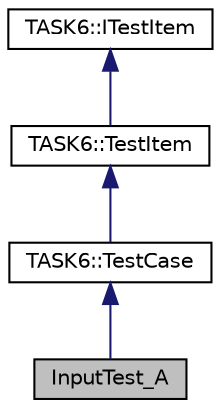 digraph "InputTest_A"
{
 // LATEX_PDF_SIZE
  edge [fontname="Helvetica",fontsize="10",labelfontname="Helvetica",labelfontsize="10"];
  node [fontname="Helvetica",fontsize="10",shape=record];
  Node1 [label="InputTest_A",height=0.2,width=0.4,color="black", fillcolor="grey75", style="filled", fontcolor="black",tooltip=" "];
  Node2 -> Node1 [dir="back",color="midnightblue",fontsize="10",style="solid",fontname="Helvetica"];
  Node2 [label="TASK6::TestCase",height=0.2,width=0.4,color="black", fillcolor="white", style="filled",URL="$d3/d67/classTASK6_1_1TestCase.html",tooltip="Implementation of the class for defining a test case."];
  Node3 -> Node2 [dir="back",color="midnightblue",fontsize="10",style="solid",fontname="Helvetica"];
  Node3 [label="TASK6::TestItem",height=0.2,width=0.4,color="black", fillcolor="white", style="filled",URL="$df/d22/classTASK6_1_1TestItem.html",tooltip="Implementation of the core functions for all derived classes of the unit test framework."];
  Node4 -> Node3 [dir="back",color="midnightblue",fontsize="10",style="solid",fontname="Helvetica"];
  Node4 [label="TASK6::ITestItem",height=0.2,width=0.4,color="black", fillcolor="white", style="filled",URL="$d4/dff/classTASK6_1_1ITestItem.html",tooltip="Interface class of unit testing classes. In general a test item conaitns either a a specific test or ..."];
}
